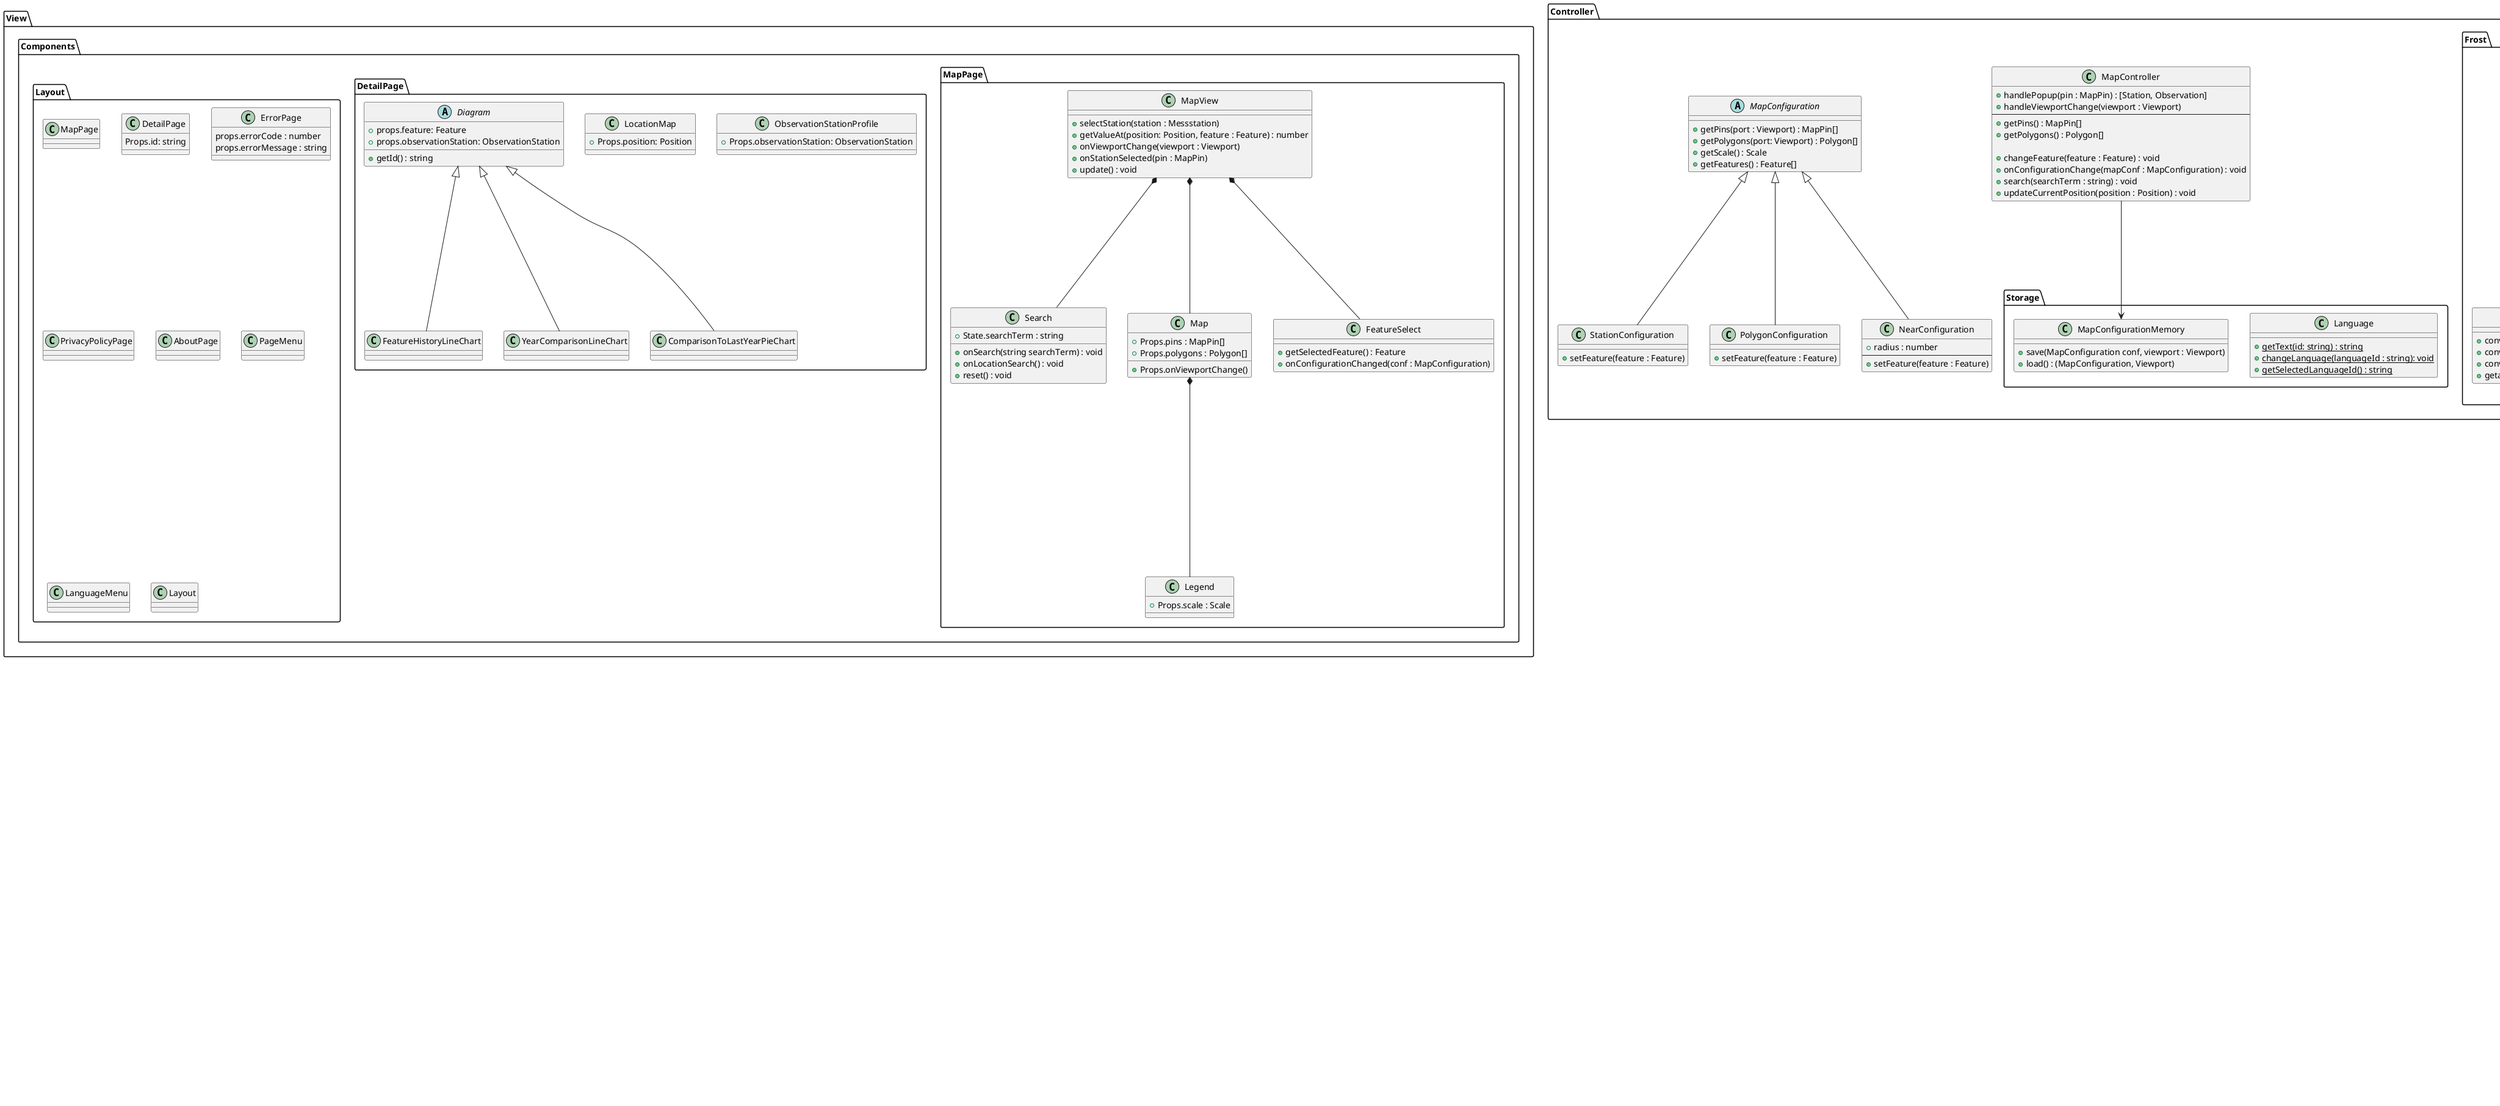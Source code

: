 @startuml MVC

namespace Model {


    Feature --> Position
    Feature --> Scale

    MapPin --> Position
    Viewport --> Position

    Observation --> Feature
    Observation --> Position
    Observation --> ObservationStation

    ObservationStation --> Feature
    ObservationStation --> Position

    Scale --> Color

    class MapPin {
        +constructor(position : Position)

        + getPosition() : Position
        + setPosition(position : Position) : void

        + getValue() : number
        + setValue(value : number) : void

        + getStationId() : string
        + setStationId(id : string) : void

        + getColor() : Color
        + setColor(color : Color) : void
    }

    class Viewport {
        + getCenter() : Position
        + getZoom() : number
        + getRadius() : number
        + setCenter(position : Position) : void
        + setZoom(zoom : number) : void
    }

    class ObservationStation {
        - id : string
        - name : string
        - description : string
        - position : Position
        - availableFeatures : Feature[]

        + constructor(id: string, name: string, description: string, position: Position)
        + setFeatures(features : Features[])
        + getId() : string
        + getName() : string
        + getDescription() : string
        + getPosition() : Position
        + getFeatures() : Feature[]
        + async getDiagrams() : Promise<DetailPage.Diagram[]>
        + hasFeature(feature : Feature) : Boolean
    }

    class Observation {
        - observationStation : ObservationStation
        - feature : Feature
        - value : number
        - timestamp : Date

        + constructor(observationStation: ObservationStation, feature: Feature, date: Date, value: number)
        + getObservationStation() : ObservationStation
        + getFeature() : Feature
        + getValue() : number
        + getTimeStamp() : Date
    }

    enum Timespan {
        LAST_YEAR,
        LAST_3_MONTHS,
        LAST_MONTH,
        LAST_WEEK,
        LAST_3_DAYS,
        TODAY,
    }

    class Position {
        - latitude : number
        - logitude : number

        + constructor(latitude: number, longitude: number)
        + getCoordinates(): [lat : number, lng: number]

        + getLatitude(): number
        + getLongitude(): number
        + toString(): string
    }

    class Feature {
        - id : number
        - name : string
        - description : string
        - scale : Scale
        - relatedWeblink : string
        - drawableDiagrams : DetailPage.Diagram[]
        - limit: number
        - unitOfMeasurement: string

        + constructor(id : number, name : string, description : string, scale : Scale, relatedWeblink : string, drawableDiagrams : DetailPage.Diagram[], limit: number, unitOfMeasurement: string)
        + getID(): number
        + getName(): string
        + getDescription(): string
        + getRelatedScale(): Scale
        + getRelatedWeblink(): string
        + async getDrawableDiagrams(observationStation: ObservationStation): Promise<DetailPage.Diagram[]>
        + getLimit(): number
        + getUnitOfMeasurement(): string
        + isLimitExeeded(observation: Observation): boolean
    }

    class Color {
        {static} + readonly GREEN = "#50EE70"
        {static} + readonly LIGHTGREEN = "#AAFF55"
        {static} + readonly YELLOW = "#FFFF00"
        {static} + readonly ORANGE = "#FFA500"
        {static} + readonly RED = "#FF0000"
        {static} + readonly WHITE = "#FFFFFF"
        {static} + readonly BLACK = "#000000"
        {static} + readonly PRIMARY
        {static} + readonly SECONDARY

        + constructor(r: number, g: number, b: number)
        + constructor(hex: string)
        + getRGB() : [number, number, number]
        + getHex() : string
    }

    class Scale {
        + constructor(linearTransition: boolean, colors : {number, string}[])
        + getColor(value : number) : Color
    }

}

namespace View {
    namespace Components {
        namespace MapPage {

            'View.Components.Layout.MapPage *-- View.Components.MapPage.MapView
            
            MapView *-- Search
            
            MapView *-- Map
            MapView *-- FeatureSelect

            Map *-- Legend

            class FeatureSelect {
                + getSelectedFeature() : Feature
                + onConfigurationChanged(conf : MapConfiguration)
            }
            class Search {
                + State.searchTerm : string
                + onSearch(string searchTerm) : void
                + onLocationSearch() : void
                + reset() : void
            }

            class MapView {
                + selectStation(station : Messstation)
                + getValueAt(position: Position, feature : Feature) : number
                + onViewportChange(viewport : Viewport)
                + onStationSelected(pin : MapPin)
                + update() : void
            }
            class Map {
                + Props.pins : MapPin[]
                + Props.polygons : Polygon[]
                + Props.onViewportChange()
            }
            class Legend {
                + Props.scale : Scale
            }
        }
        namespace DetailPage {
            class ObservationStationProfile {
                + Props.observationStation: ObservationStation
            }
            class LocationMap {
                + Props.position: Position
            }
            abstract Diagram {
                + props.feature: Feature
                + props.observationStation: ObservationStation
                + getId() : string
            }
            class FeatureHistoryLineChart extends Diagram
            class YearComparisonLineChart extends Diagram
            class ComparisonToLastYearPieChart extends Diagram
        }


        namespace Layout {
            class MapPage
            class DetailPage {
                Props.id: string
            }
            class ErrorPage {
                props.errorCode : number
                props.errorMessage : string
            }
            class PrivacyPolicyPage
            class AboutPage
            class PageMenu
            class LanguageMenu
            class Layout
        }
    }
}


namespace Controller {
    namespace Frost {
        class FROSTServer {
            + setUrl(url : string) : void
            + getUrl() : string
        }

        class FROSTQuery {
            + send() : QueryResult
            + setTop(n : number) : void
            + setSkip(n : number) : void
            + enableCount(set : boolean) : void
            + setOrderBy(orderBy : string) : void
            + setSelect(select : string) : void
            + setFilter(filter : string) : void
            + setExpand(expand : string) : void
            + setId(id : string) : void
            + setType(type : string) : void
            + setSubType(type : string) : void
        }

        interface QueryResult
 
        class Adapter {
            + convertToLoc(data : QueryResult) : Location[]
            + convertToObs(data : QueryResult, station ObservationStation) : Observations[]
            + convertToSta(data : QueryResult) : ObservationStation[]
            + getaAvaiableFeatures(data : QueryResult) : Features[]
        }

        class DataProvider {
            + getLatestObservations(center : Position, radius: number, feature : Feature) : Observation[]
            + getLatestObservation(station : ObservationStation, feature : Feature) : Observation
            + getObservations(station : ObservationStation, start : Date, end : Date, feature : Feature) : Observation[]
            + getObservations(station : ObservationStation, start : Date, end : Date, feature : Feature, frequency : Frequency) : Observation[]
            + getObservationStations(middle: Position, radius : number) : ObservationStation[]
            + getObservationStation(id : string) : ObservationStation
        }
        class FeatureProvider {
            + getFeature(featureID : number) : Feature
            + getFeature(featureName : string) : Feature
            + getRegisteredFeatures() : Feature[]
        }
    }
    namespace Storage {
        class Language {
            {static} + getText(id: string) : string
            {static} + changeLanguage(languageId : string): void
            {static} + getSelectedLanguageId() : string
        }

        class MapConfigurationMemory {
            + save(MapConfiguration conf, viewport : Viewport)
            + load() : (MapConfiguration, Viewport)
        }
    }

    MapController --> Controller.Storage.MapConfigurationMemory

    class MapController {
        + handlePopup(pin : MapPin) : [Station, Observation]
        + handleViewportChange(viewport : Viewport)
        --
        + getPins() : MapPin[]
        + getPolygons() : Polygon[]

        + changeFeature(feature : Feature) : void
        + onConfigurationChange(mapConf : MapConfiguration) : void
        + search(searchTerm : string) : void
        + updateCurrentPosition(position : Position) : void
    }

    abstract MapConfiguration {
        + getPins(port : Viewport) : MapPin[]
        + getPolygons(port: Viewport) : Polygon[]
        + getScale() : Scale
        + getFeatures() : Feature[]
    }

    class StationConfiguration extends MapConfiguration {
        + setFeature(feature : Feature)
    }

    class PolygonConfiguration extends MapConfiguration {
        + setFeature(feature : Feature)
    }

    class NearConfiguration extends MapConfiguration {
        + radius : number
        --
        + setFeature(feature : Feature)
    }

}

@enduml
